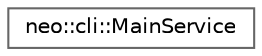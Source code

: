 digraph "Graphical Class Hierarchy"
{
 // LATEX_PDF_SIZE
  bgcolor="transparent";
  edge [fontname=Helvetica,fontsize=10,labelfontname=Helvetica,labelfontsize=10];
  node [fontname=Helvetica,fontsize=10,shape=box,height=0.2,width=0.4];
  rankdir="LR";
  Node0 [id="Node000000",label="neo::cli::MainService",height=0.2,width=0.4,color="grey40", fillcolor="white", style="filled",URL="$classneo_1_1cli_1_1_main_service.html",tooltip="Main service for the CLI."];
}
